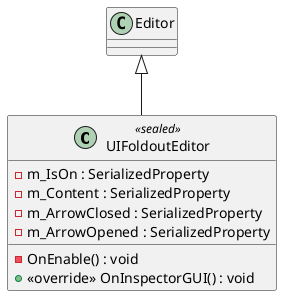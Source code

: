 @startuml
class UIFoldoutEditor <<sealed>> {
    - m_IsOn : SerializedProperty
    - m_Content : SerializedProperty
    - m_ArrowClosed : SerializedProperty
    - m_ArrowOpened : SerializedProperty
    - OnEnable() : void
    + <<override>> OnInspectorGUI() : void
}
Editor <|-- UIFoldoutEditor
@enduml
